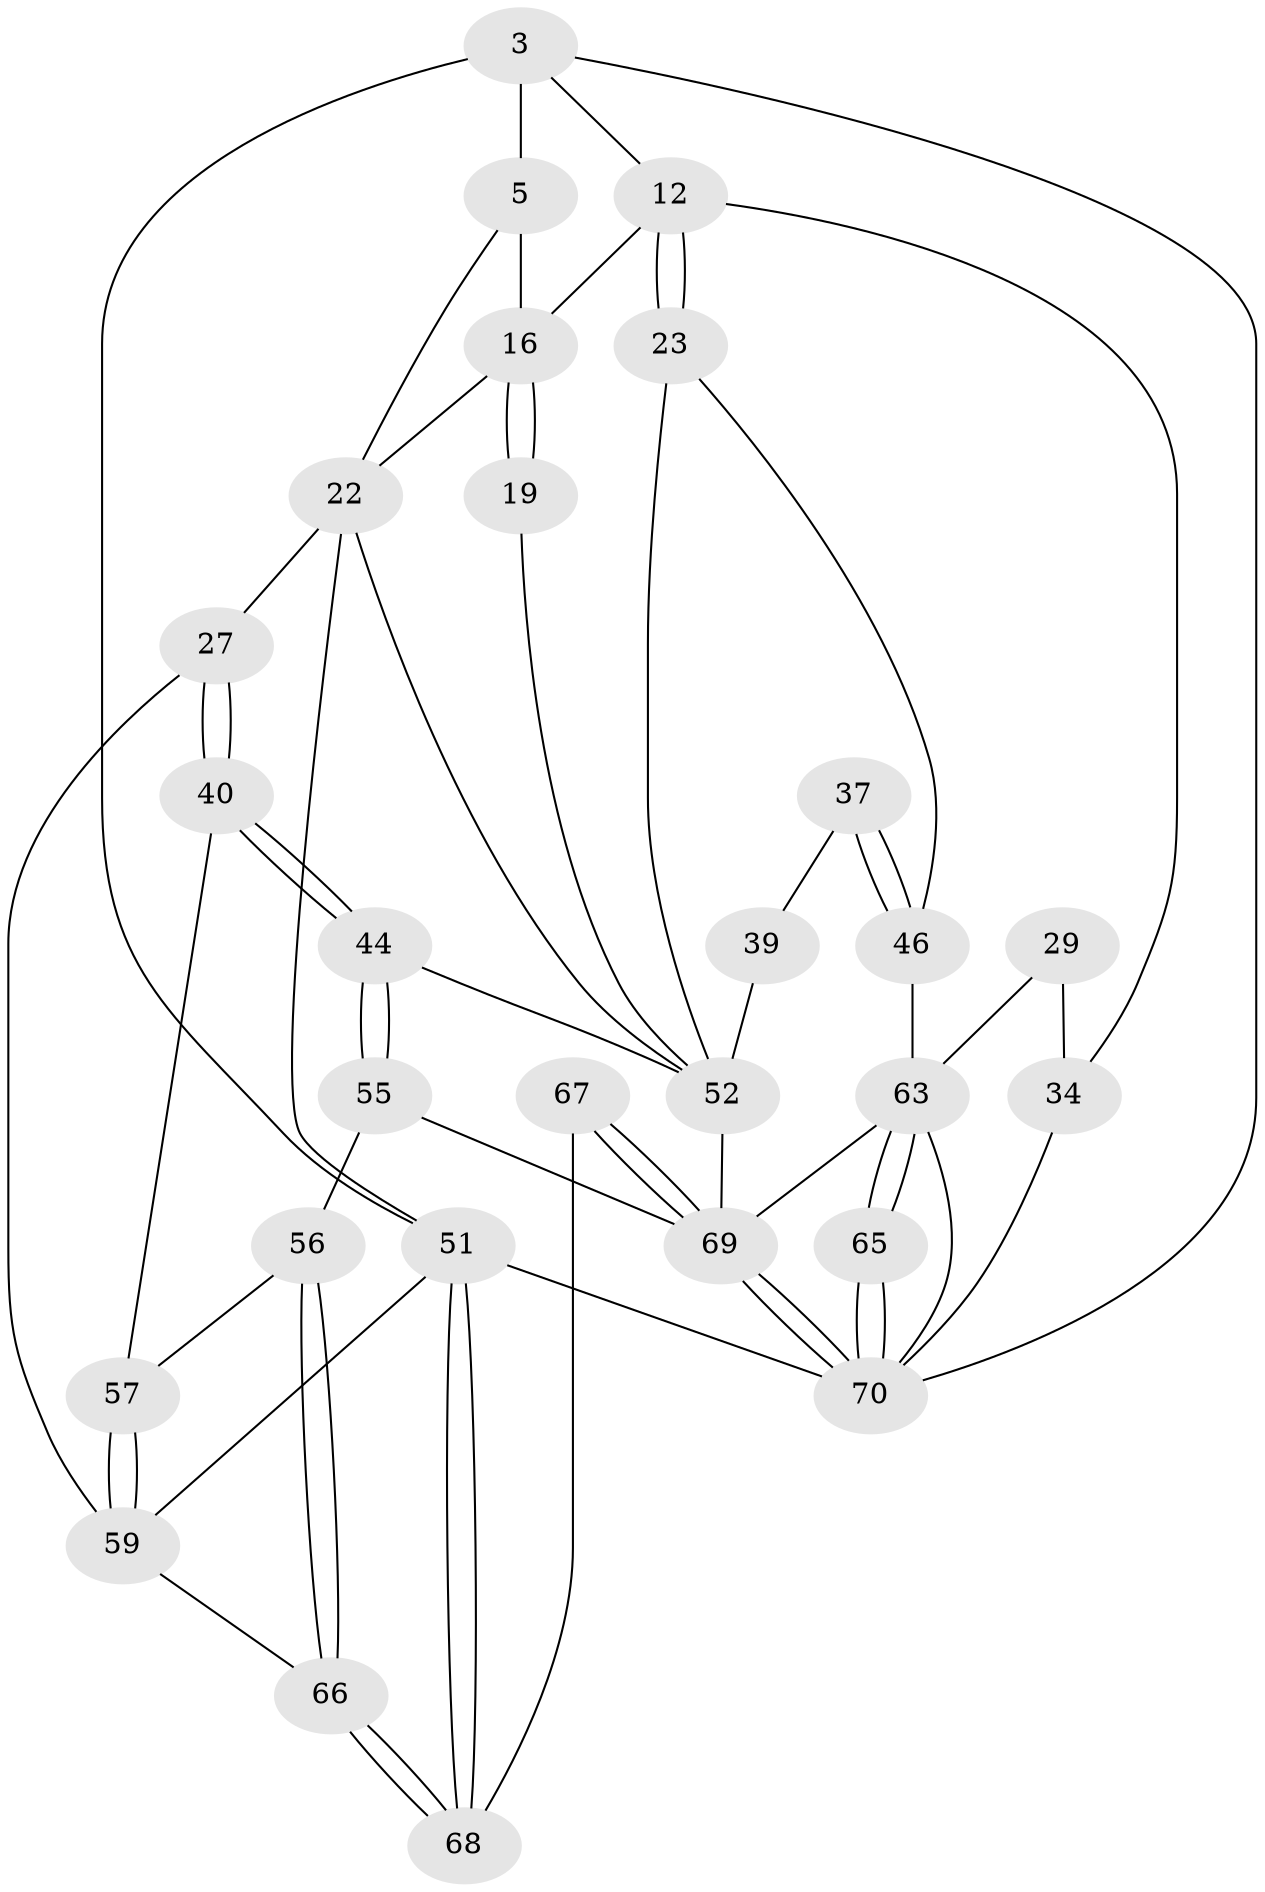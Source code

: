 // original degree distribution, {3: 0.02857142857142857, 4: 0.24285714285714285, 5: 0.5428571428571428, 6: 0.18571428571428572}
// Generated by graph-tools (version 1.1) at 2025/06/03/04/25 22:06:27]
// undirected, 28 vertices, 62 edges
graph export_dot {
graph [start="1"]
  node [color=gray90,style=filled];
  3 [pos="+0.22623268023918808+0",super="+2"];
  5 [pos="+0.1872423559838809+0.13640563094811953",super="+4"];
  12 [pos="+0.712142912055318+0.3342361194644316",super="+9"];
  16 [pos="+0.44172107684769907+0.3150565688490154",super="+8+13"];
  19 [pos="+0.5103823073974817+0.37259937223807393"];
  22 [pos="+0.3752082484832396+0.4948050571517515",super="+18"];
  23 [pos="+0.6394927954800158+0.5293597223224984"];
  27 [pos="+0.18942433783628498+0.522960948844305",super="+25"];
  29 [pos="+0.8376933598038552+0.5463773861663753"];
  34 [pos="+0.9845158353033558+0.5690924278961624",super="+28+10"];
  37 [pos="+0.7191904460164232+0.6674529712976417"];
  39 [pos="+0.6036439253233081+0.6506947846099455",super="+38"];
  40 [pos="+0.18172098485879506+0.5809560698796992"];
  44 [pos="+0.3723571152043481+0.679972966069204"];
  46 [pos="+0.792567906885212+0.7217708076520205",super="+45+32"];
  51 [pos="+0+1",super="+14"];
  52 [pos="+0.692295192462732+0.7383890846791274",super="+48+49+24"];
  55 [pos="+0.3556517116445845+0.7926708970866677"];
  56 [pos="+0.3116541380689947+0.8121712023379204"];
  57 [pos="+0.18220071748214714+0.704956052093083",super="+41"];
  59 [pos="+0.09535550725500451+0.8857106725469144",super="+50+42"];
  63 [pos="+0.8209168431116165+0.7801859875034192",super="+58+53+36"];
  65 [pos="+1+1"];
  66 [pos="+0.26753786759500436+0.8663951554616607"];
  67 [pos="+0.5250744042627208+1"];
  68 [pos="+0.374645713132201+1"];
  69 [pos="+0.9355908531315985+1",super="+64+62+61"];
  70 [pos="+1+1",super="+11+35"];
  3 -- 5 [weight=2];
  3 -- 70;
  3 -- 51;
  3 -- 12;
  5 -- 16;
  5 -- 22;
  12 -- 23;
  12 -- 23;
  12 -- 16 [weight=2];
  12 -- 34;
  16 -- 19 [weight=2];
  16 -- 19;
  16 -- 22;
  19 -- 52;
  22 -- 27 [weight=2];
  22 -- 51;
  22 -- 52;
  23 -- 46;
  23 -- 52;
  27 -- 40;
  27 -- 40;
  27 -- 59;
  29 -- 34 [weight=2];
  29 -- 63;
  34 -- 70 [weight=2];
  37 -- 46 [weight=2];
  37 -- 46;
  37 -- 39;
  39 -- 52 [weight=3];
  40 -- 44;
  40 -- 44;
  40 -- 57;
  44 -- 55;
  44 -- 55;
  44 -- 52;
  46 -- 63 [weight=3];
  51 -- 68;
  51 -- 68;
  51 -- 70;
  51 -- 59 [weight=2];
  52 -- 69 [weight=2];
  55 -- 56;
  55 -- 69;
  56 -- 57;
  56 -- 66;
  56 -- 66;
  57 -- 59 [weight=2];
  57 -- 59;
  59 -- 66;
  63 -- 65;
  63 -- 65;
  63 -- 69 [weight=2];
  63 -- 70;
  65 -- 70 [weight=2];
  65 -- 70;
  66 -- 68;
  66 -- 68;
  67 -- 68;
  67 -- 69 [weight=2];
  67 -- 69;
  69 -- 70;
  69 -- 70;
}
